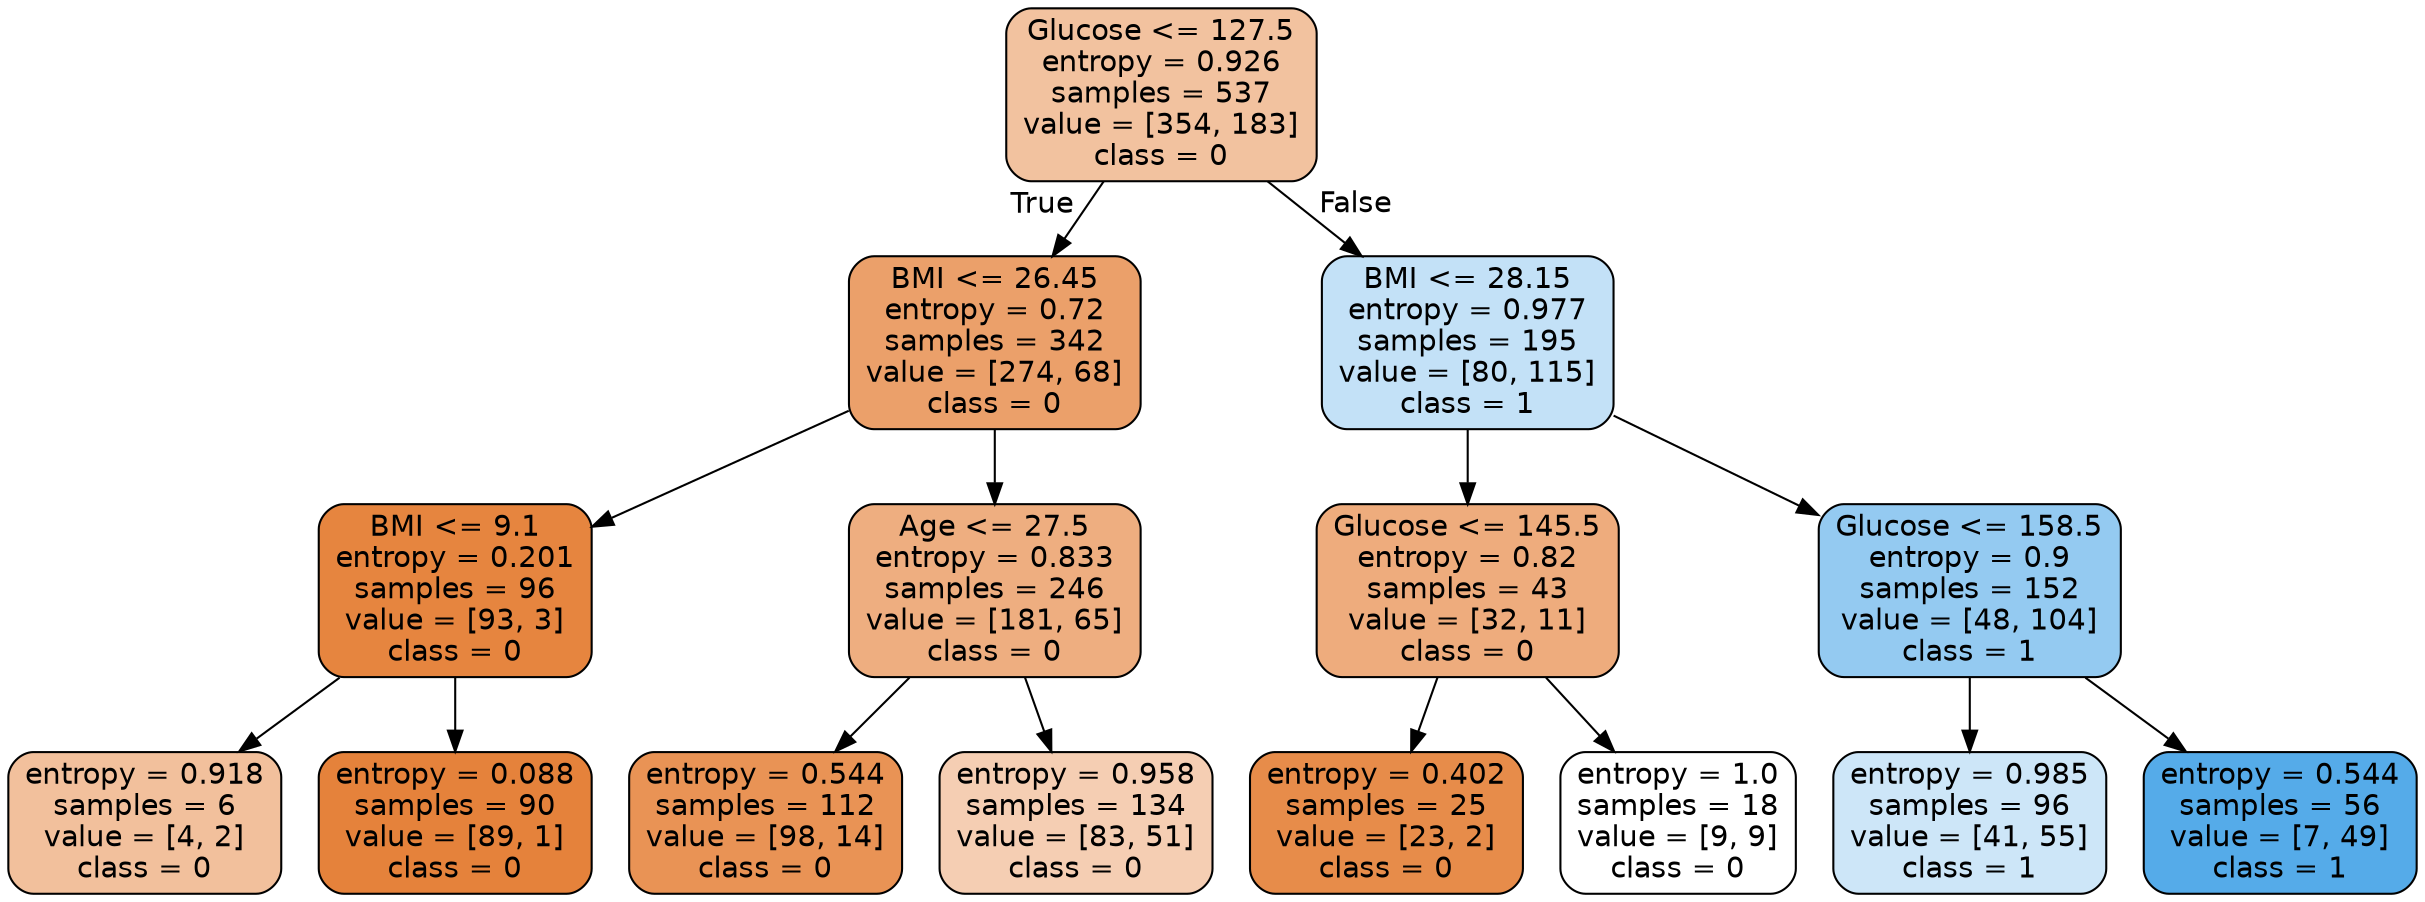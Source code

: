 digraph Tree {
node [shape=box, style="filled, rounded", color="black", fontname="helvetica"] ;
edge [fontname="helvetica"] ;
0 [label="Glucose <= 127.5\nentropy = 0.926\nsamples = 537\nvalue = [354, 183]\nclass = 0", fillcolor="#f2c29f"] ;
1 [label="BMI <= 26.45\nentropy = 0.72\nsamples = 342\nvalue = [274, 68]\nclass = 0", fillcolor="#eba06a"] ;
0 -> 1 [labeldistance=2.5, labelangle=45, headlabel="True"] ;
2 [label="BMI <= 9.1\nentropy = 0.201\nsamples = 96\nvalue = [93, 3]\nclass = 0", fillcolor="#e6853f"] ;
1 -> 2 ;
3 [label="entropy = 0.918\nsamples = 6\nvalue = [4, 2]\nclass = 0", fillcolor="#f2c09c"] ;
2 -> 3 ;
4 [label="entropy = 0.088\nsamples = 90\nvalue = [89, 1]\nclass = 0", fillcolor="#e5823b"] ;
2 -> 4 ;
5 [label="Age <= 27.5\nentropy = 0.833\nsamples = 246\nvalue = [181, 65]\nclass = 0", fillcolor="#eeae80"] ;
1 -> 5 ;
6 [label="entropy = 0.544\nsamples = 112\nvalue = [98, 14]\nclass = 0", fillcolor="#e99355"] ;
5 -> 6 ;
7 [label="entropy = 0.958\nsamples = 134\nvalue = [83, 51]\nclass = 0", fillcolor="#f5ceb3"] ;
5 -> 7 ;
8 [label="BMI <= 28.15\nentropy = 0.977\nsamples = 195\nvalue = [80, 115]\nclass = 1", fillcolor="#c3e1f7"] ;
0 -> 8 [labeldistance=2.5, labelangle=-45, headlabel="False"] ;
9 [label="Glucose <= 145.5\nentropy = 0.82\nsamples = 43\nvalue = [32, 11]\nclass = 0", fillcolor="#eeac7d"] ;
8 -> 9 ;
10 [label="entropy = 0.402\nsamples = 25\nvalue = [23, 2]\nclass = 0", fillcolor="#e78c4a"] ;
9 -> 10 ;
11 [label="entropy = 1.0\nsamples = 18\nvalue = [9, 9]\nclass = 0", fillcolor="#ffffff"] ;
9 -> 11 ;
12 [label="Glucose <= 158.5\nentropy = 0.9\nsamples = 152\nvalue = [48, 104]\nclass = 1", fillcolor="#94caf1"] ;
8 -> 12 ;
13 [label="entropy = 0.985\nsamples = 96\nvalue = [41, 55]\nclass = 1", fillcolor="#cde6f8"] ;
12 -> 13 ;
14 [label="entropy = 0.544\nsamples = 56\nvalue = [7, 49]\nclass = 1", fillcolor="#55abe9"] ;
12 -> 14 ;
}